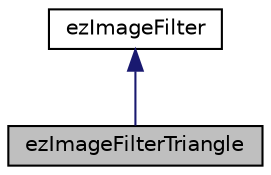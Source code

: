 digraph "ezImageFilterTriangle"
{
 // LATEX_PDF_SIZE
  edge [fontname="Helvetica",fontsize="10",labelfontname="Helvetica",labelfontsize="10"];
  node [fontname="Helvetica",fontsize="10",shape=record];
  Node1 [label="ezImageFilterTriangle",height=0.2,width=0.4,color="black", fillcolor="grey75", style="filled", fontcolor="black",tooltip="Triangle filter."];
  Node2 -> Node1 [dir="back",color="midnightblue",fontsize="10",style="solid",fontname="Helvetica"];
  Node2 [label="ezImageFilter",height=0.2,width=0.4,color="black", fillcolor="white", style="filled",URL="$d2/db6/classez_image_filter.htm",tooltip="Represents a function used for filtering an image."];
}
